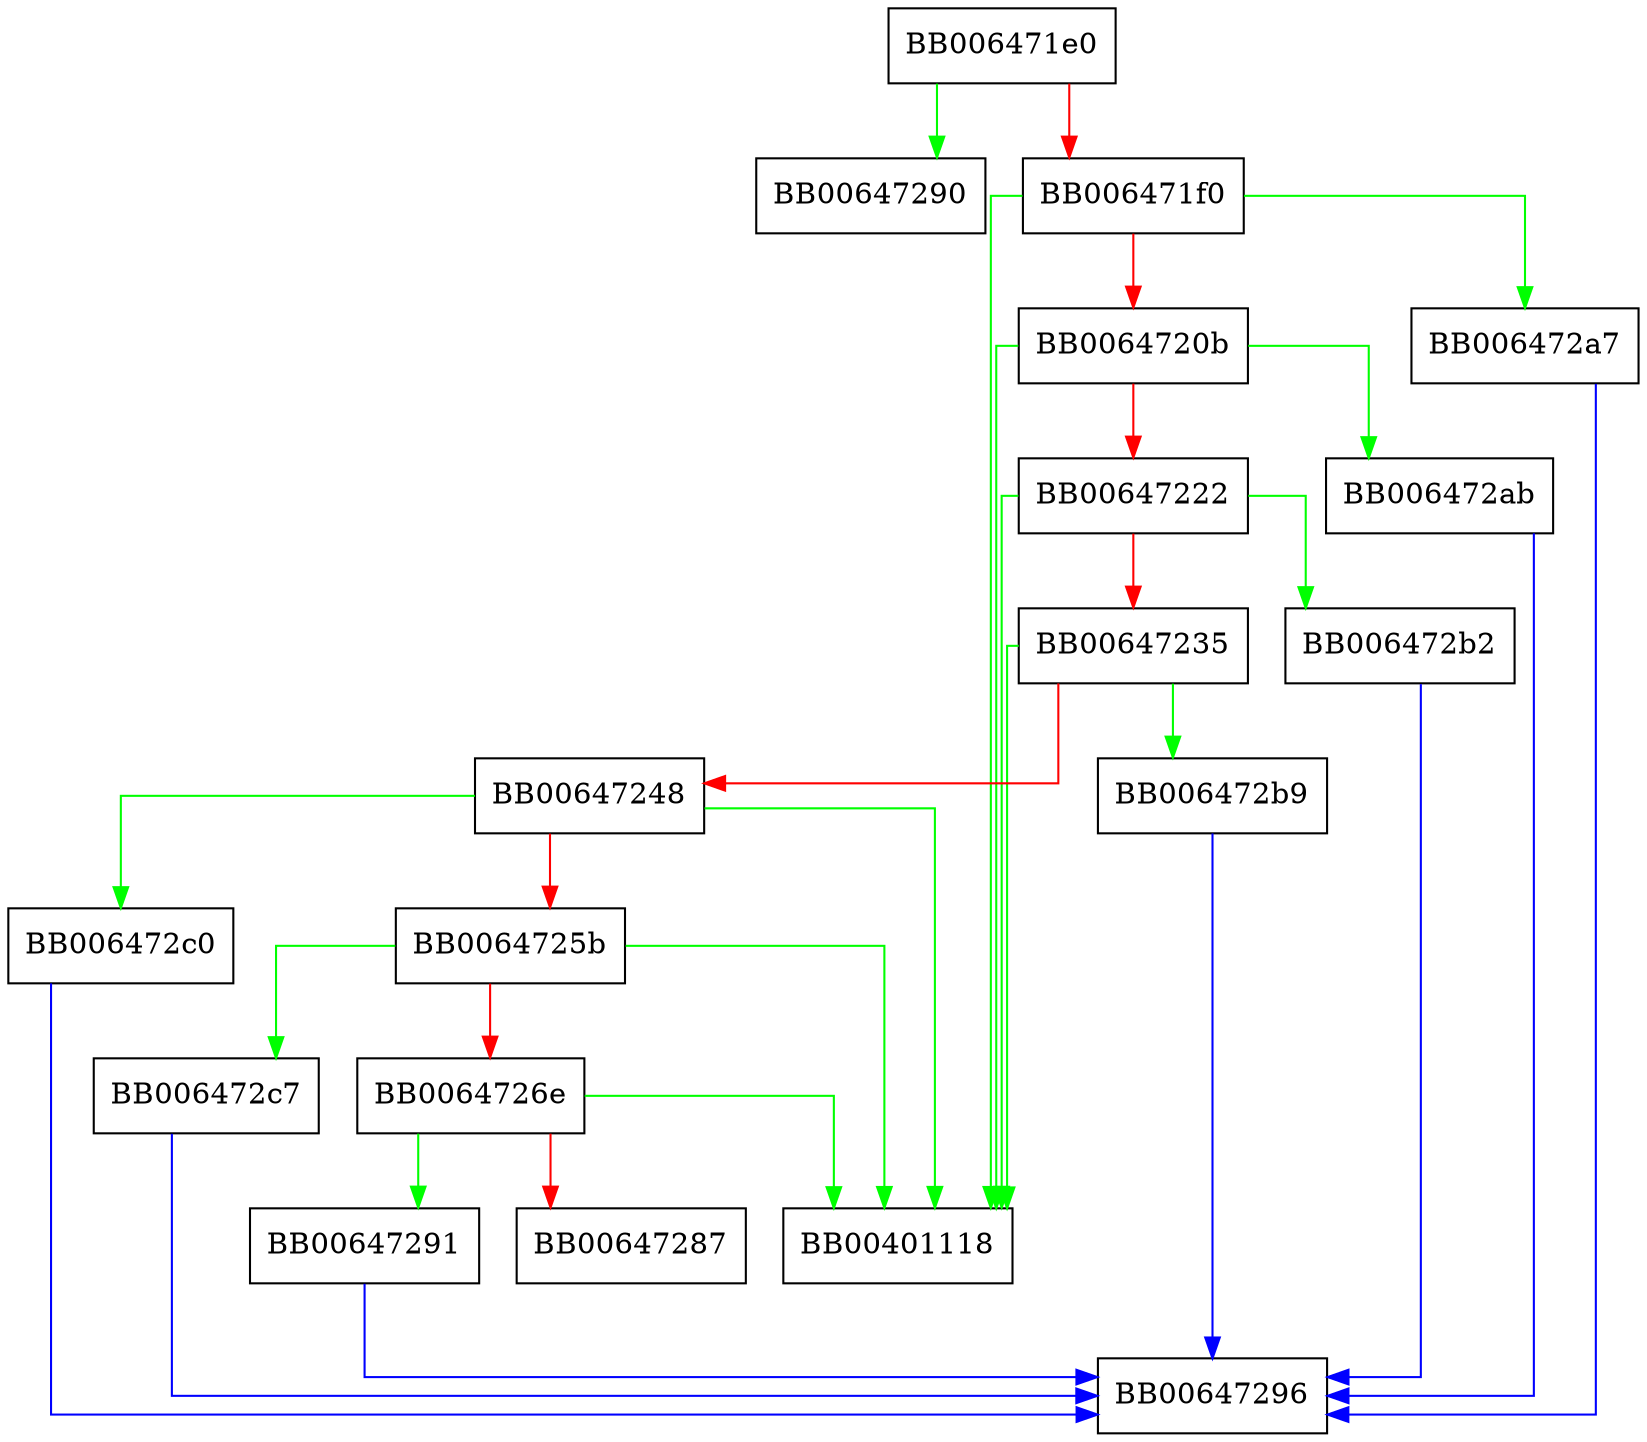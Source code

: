 digraph SRP_get_default_gN {
  node [shape="box"];
  graph [splines=ortho];
  BB006471e0 -> BB00647290 [color="green"];
  BB006471e0 -> BB006471f0 [color="red"];
  BB006471f0 -> BB00401118 [color="green"];
  BB006471f0 -> BB006472a7 [color="green"];
  BB006471f0 -> BB0064720b [color="red"];
  BB0064720b -> BB00401118 [color="green"];
  BB0064720b -> BB006472ab [color="green"];
  BB0064720b -> BB00647222 [color="red"];
  BB00647222 -> BB00401118 [color="green"];
  BB00647222 -> BB006472b2 [color="green"];
  BB00647222 -> BB00647235 [color="red"];
  BB00647235 -> BB00401118 [color="green"];
  BB00647235 -> BB006472b9 [color="green"];
  BB00647235 -> BB00647248 [color="red"];
  BB00647248 -> BB00401118 [color="green"];
  BB00647248 -> BB006472c0 [color="green"];
  BB00647248 -> BB0064725b [color="red"];
  BB0064725b -> BB00401118 [color="green"];
  BB0064725b -> BB006472c7 [color="green"];
  BB0064725b -> BB0064726e [color="red"];
  BB0064726e -> BB00401118 [color="green"];
  BB0064726e -> BB00647291 [color="green"];
  BB0064726e -> BB00647287 [color="red"];
  BB00647291 -> BB00647296 [color="blue"];
  BB006472a7 -> BB00647296 [color="blue"];
  BB006472ab -> BB00647296 [color="blue"];
  BB006472b2 -> BB00647296 [color="blue"];
  BB006472b9 -> BB00647296 [color="blue"];
  BB006472c0 -> BB00647296 [color="blue"];
  BB006472c7 -> BB00647296 [color="blue"];
}